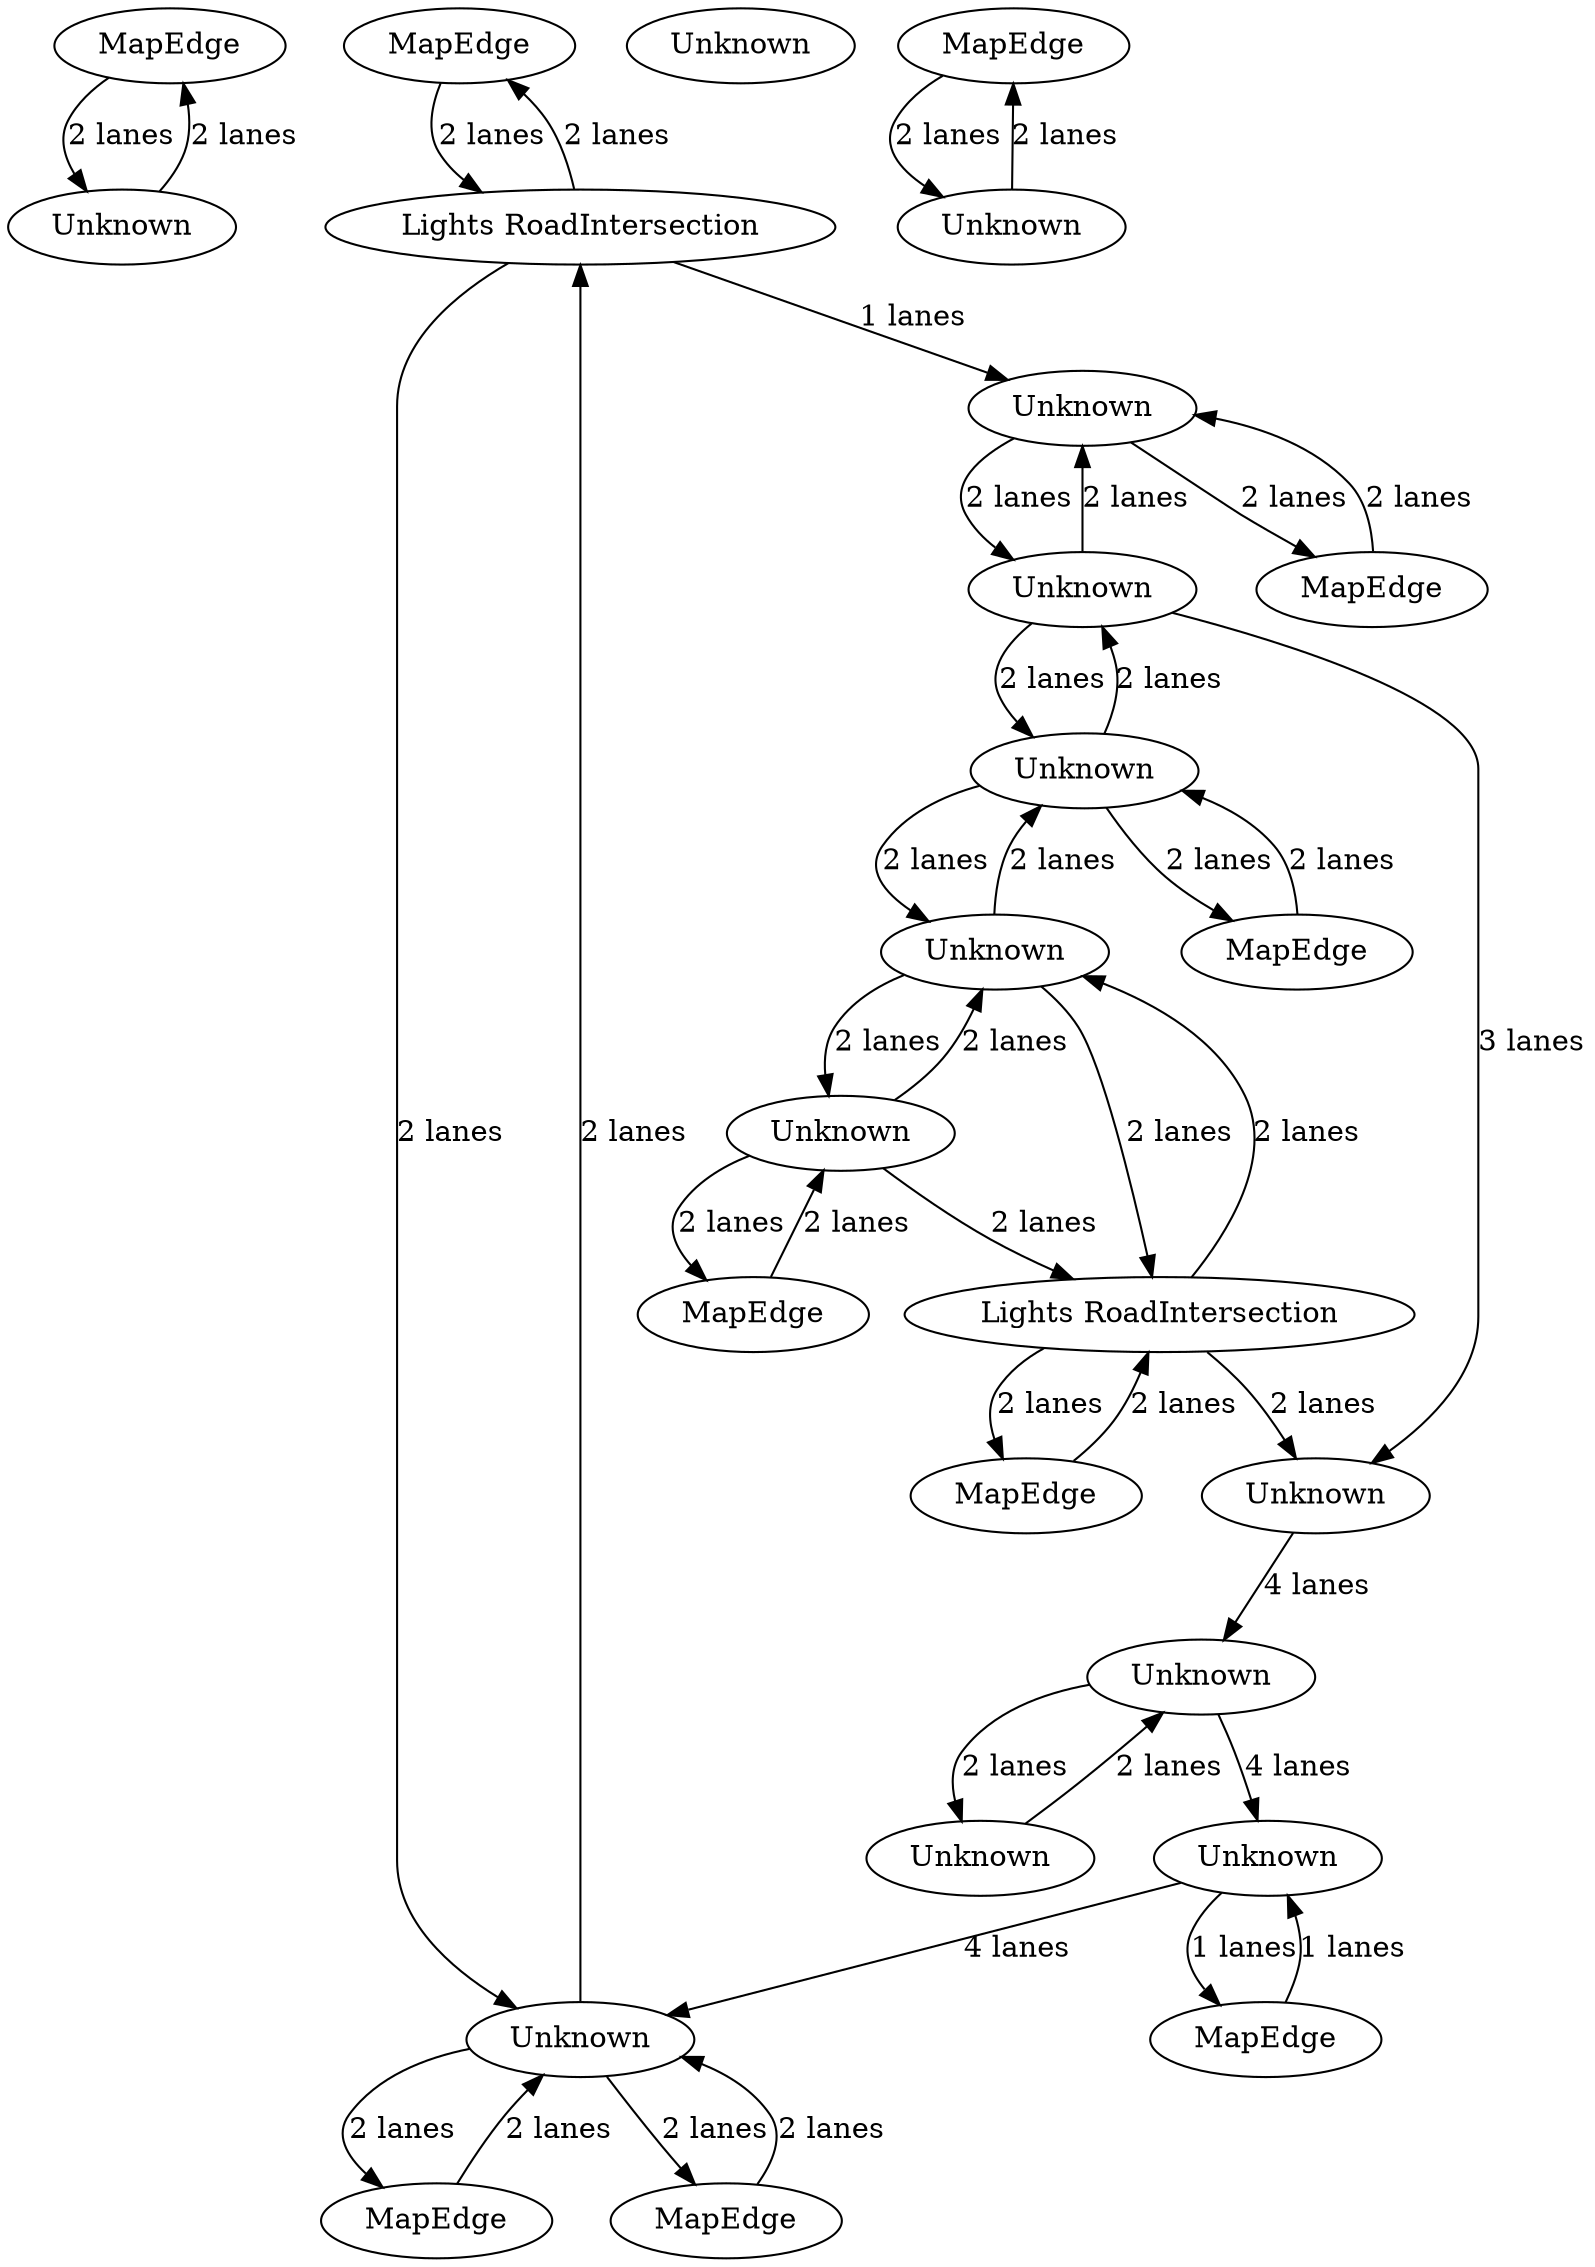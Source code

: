 digraph {
    0 [ label = "MapEdge" ]
    1 [ label = "MapEdge" ]
    2 [ label = "Unknown" ]
    3 [ label = "MapEdge" ]
    4 [ label = "Unknown" ]
    5 [ label = "Unknown" ]
    6 [ label = "Unknown" ]
    7 [ label = "MapEdge" ]
    8 [ label = "Unknown" ]
    9 [ label = "MapEdge" ]
    10 [ label = "Unknown" ]
    11 [ label = "Unknown" ]
    12 [ label = "MapEdge" ]
    13 [ label = "Unknown" ]
    14 [ label = "MapEdge" ]
    15 [ label = "Unknown" ]
    16 [ label = "Unknown" ]
    17 [ label = "MapEdge" ]
    18 [ label = "MapEdge" ]
    19 [ label = "Unknown" ]
    20 [ label = "Unknown" ]
    21 [ label = "Lights RoadIntersection" ]
    22 [ label = "Unknown" ]
    23 [ label = "MapEdge" ]
    24 [ label = "Lights RoadIntersection" ]
    1 -> 24 [ label = "2 lanes" ]
    24 -> 1 [ label = "2 lanes" ]
    24 -> 2 [ label = "2 lanes" ]
    2 -> 24 [ label = "2 lanes" ]
    2 -> 17 [ label = "2 lanes" ]
    17 -> 2 [ label = "2 lanes" ]
    10 -> 20 [ label = "2 lanes" ]
    20 -> 10 [ label = "2 lanes" ]
    20 -> 23 [ label = "2 lanes" ]
    23 -> 20 [ label = "2 lanes" ]
    5 -> 8 [ label = "2 lanes" ]
    8 -> 5 [ label = "2 lanes" ]
    8 -> 16 [ label = "2 lanes" ]
    16 -> 8 [ label = "2 lanes" ]
    16 -> 9 [ label = "2 lanes" ]
    9 -> 16 [ label = "2 lanes" ]
    7 -> 21 [ label = "2 lanes" ]
    21 -> 7 [ label = "2 lanes" ]
    10 -> 5 [ label = "2 lanes" ]
    5 -> 10 [ label = "2 lanes" ]
    21 -> 10 [ label = "2 lanes" ]
    10 -> 21 [ label = "2 lanes" ]
    11 -> 0 [ label = "2 lanes" ]
    0 -> 11 [ label = "2 lanes" ]
    6 -> 14 [ label = "1 lanes" ]
    14 -> 6 [ label = "1 lanes" ]
    13 -> 15 [ label = "2 lanes" ]
    15 -> 13 [ label = "2 lanes" ]
    8 -> 22 [ label = "3 lanes" ]
    5 -> 12 [ label = "2 lanes" ]
    12 -> 5 [ label = "2 lanes" ]
    19 -> 18 [ label = "2 lanes" ]
    18 -> 19 [ label = "2 lanes" ]
    20 -> 21 [ label = "2 lanes" ]
    21 -> 22 [ label = "2 lanes" ]
    6 -> 2 [ label = "4 lanes" ]
    15 -> 6 [ label = "4 lanes" ]
    22 -> 15 [ label = "4 lanes" ]
    24 -> 16 [ label = "1 lanes" ]
    2 -> 3 [ label = "2 lanes" ]
    3 -> 2 [ label = "2 lanes" ]
}
